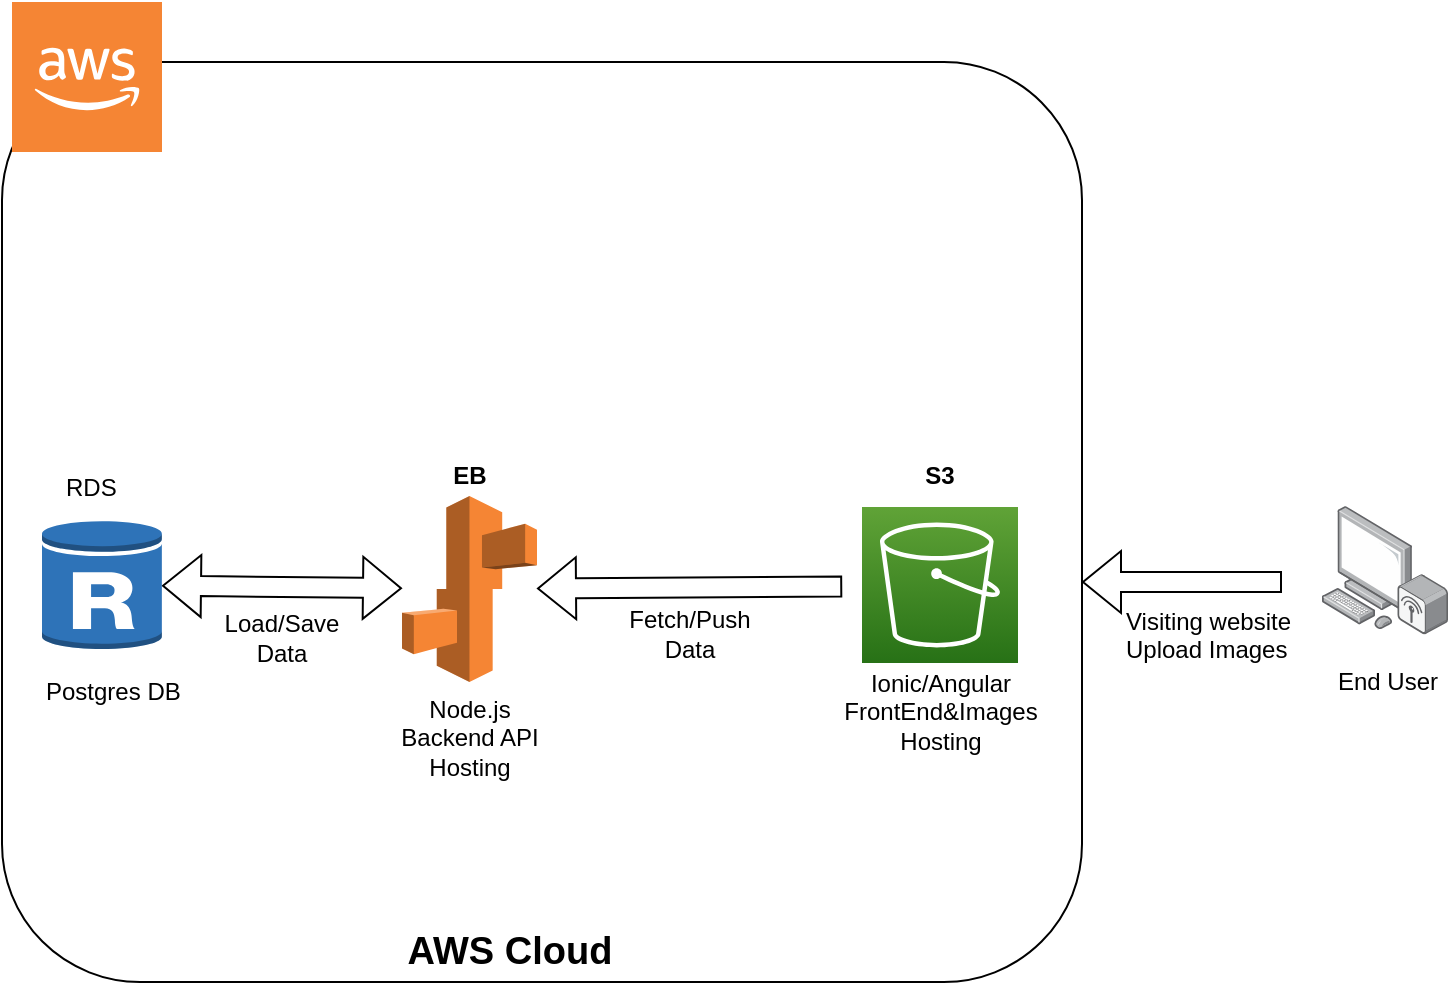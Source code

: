 <mxfile version="21.6.3" type="device">
  <diagram name="Page-1" id="EOmVhAcMsrK23btyljUI">
    <mxGraphModel dx="2522" dy="1345" grid="1" gridSize="10" guides="1" tooltips="1" connect="1" arrows="1" fold="1" page="1" pageScale="1" pageWidth="827" pageHeight="1169" math="0" shadow="0">
      <root>
        <mxCell id="0" />
        <mxCell id="1" parent="0" />
        <mxCell id="bJhGB-E1iheekT7-a5H4-14" value="" style="rounded=1;whiteSpace=wrap;html=1;" parent="1" vertex="1">
          <mxGeometry x="100" y="50" width="540" height="460" as="geometry" />
        </mxCell>
        <mxCell id="bJhGB-E1iheekT7-a5H4-1" value="" style="sketch=0;points=[[0,0,0],[0.25,0,0],[0.5,0,0],[0.75,0,0],[1,0,0],[0,1,0],[0.25,1,0],[0.5,1,0],[0.75,1,0],[1,1,0],[0,0.25,0],[0,0.5,0],[0,0.75,0],[1,0.25,0],[1,0.5,0],[1,0.75,0]];outlineConnect=0;fontColor=#232F3E;gradientColor=#60A337;gradientDirection=north;fillColor=#277116;strokeColor=#ffffff;dashed=0;verticalLabelPosition=bottom;verticalAlign=top;align=center;html=1;fontSize=12;fontStyle=0;aspect=fixed;shape=mxgraph.aws4.resourceIcon;resIcon=mxgraph.aws4.s3;" parent="1" vertex="1">
          <mxGeometry x="530" y="272.5" width="78" height="78" as="geometry" />
        </mxCell>
        <mxCell id="bJhGB-E1iheekT7-a5H4-2" value="" style="outlineConnect=0;dashed=0;verticalLabelPosition=bottom;verticalAlign=top;align=center;html=1;shape=mxgraph.aws3.elastic_beanstalk;fillColor=#F58534;gradientColor=none;" parent="1" vertex="1">
          <mxGeometry x="300" y="267" width="67.5" height="93" as="geometry" />
        </mxCell>
        <mxCell id="bJhGB-E1iheekT7-a5H4-3" value="S3" style="text;html=1;strokeColor=none;fillColor=none;align=center;verticalAlign=middle;whiteSpace=wrap;rounded=0;fontStyle=1" parent="1" vertex="1">
          <mxGeometry x="539" y="242" width="60" height="30" as="geometry" />
        </mxCell>
        <mxCell id="bJhGB-E1iheekT7-a5H4-4" value="Ionic/Angular FrontEnd&amp;amp;Images Hosting" style="text;html=1;strokeColor=none;fillColor=none;align=center;verticalAlign=middle;whiteSpace=wrap;rounded=0;" parent="1" vertex="1">
          <mxGeometry x="533.5" y="350.5" width="71" height="49.5" as="geometry" />
        </mxCell>
        <mxCell id="bJhGB-E1iheekT7-a5H4-5" value="&lt;b&gt;EB&lt;/b&gt;" style="text;html=1;strokeColor=none;fillColor=none;align=center;verticalAlign=middle;whiteSpace=wrap;rounded=0;" parent="1" vertex="1">
          <mxGeometry x="303.75" y="242" width="60" height="30" as="geometry" />
        </mxCell>
        <mxCell id="bJhGB-E1iheekT7-a5H4-6" value="Node.js &#xa;Backend API &#xa;Hosting" style="text;whiteSpace=wrap;align=center;" parent="1" vertex="1">
          <mxGeometry x="283.75" y="360" width="100" height="60" as="geometry" />
        </mxCell>
        <mxCell id="bJhGB-E1iheekT7-a5H4-9" value="" style="shape=flexArrow;endArrow=classic;html=1;rounded=0;exitX=0.778;exitY=0.57;exitDx=0;exitDy=0;exitPerimeter=0;" parent="1" source="bJhGB-E1iheekT7-a5H4-14" target="bJhGB-E1iheekT7-a5H4-2" edge="1">
          <mxGeometry width="50" height="50" relative="1" as="geometry">
            <mxPoint x="510" y="312" as="sourcePoint" />
            <mxPoint x="440" y="660" as="targetPoint" />
          </mxGeometry>
        </mxCell>
        <mxCell id="bJhGB-E1iheekT7-a5H4-11" value="" style="shape=flexArrow;endArrow=classic;startArrow=classic;html=1;rounded=0;" parent="1" source="bJhGB-E1iheekT7-a5H4-2" target="bJhGB-E1iheekT7-a5H4-18" edge="1">
          <mxGeometry width="100" height="100" relative="1" as="geometry">
            <mxPoint x="360" y="730" as="sourcePoint" />
            <mxPoint x="460" y="630" as="targetPoint" />
          </mxGeometry>
        </mxCell>
        <mxCell id="bJhGB-E1iheekT7-a5H4-12" value="" style="image;points=[];aspect=fixed;html=1;align=center;shadow=0;dashed=0;image=img/lib/allied_telesis/computer_and_terminals/Personal_Computer_Wireless.svg;" parent="1" vertex="1">
          <mxGeometry x="760" y="272" width="63" height="64.2" as="geometry" />
        </mxCell>
        <mxCell id="bJhGB-E1iheekT7-a5H4-13" value="" style="shape=flexArrow;endArrow=classic;html=1;rounded=0;" parent="1" edge="1">
          <mxGeometry width="50" height="50" relative="1" as="geometry">
            <mxPoint x="740" y="310" as="sourcePoint" />
            <mxPoint x="640" y="310" as="targetPoint" />
          </mxGeometry>
        </mxCell>
        <mxCell id="bJhGB-E1iheekT7-a5H4-15" value="End User" style="text;html=1;strokeColor=none;fillColor=none;align=center;verticalAlign=middle;whiteSpace=wrap;rounded=0;" parent="1" vertex="1">
          <mxGeometry x="763" y="344.5" width="60" height="30" as="geometry" />
        </mxCell>
        <mxCell id="bJhGB-E1iheekT7-a5H4-16" value="Visiting website&#xa;Upload Images" style="text;whiteSpace=wrap;" parent="1" vertex="1">
          <mxGeometry x="660" y="315.5" width="90" height="40" as="geometry" />
        </mxCell>
        <mxCell id="bJhGB-E1iheekT7-a5H4-18" value="" style="outlineConnect=0;dashed=0;verticalLabelPosition=bottom;verticalAlign=top;align=center;html=1;shape=mxgraph.aws3.rds_db_instance_read_replica;fillColor=#2E73B8;gradientColor=none;" parent="1" vertex="1">
          <mxGeometry x="120" y="278.5" width="60" height="66" as="geometry" />
        </mxCell>
        <mxCell id="bJhGB-E1iheekT7-a5H4-22" value="Postgres DB" style="text;whiteSpace=wrap;" parent="1" vertex="1">
          <mxGeometry x="120" y="350.5" width="90" height="40" as="geometry" />
        </mxCell>
        <mxCell id="bJhGB-E1iheekT7-a5H4-23" value="" style="outlineConnect=0;dashed=0;verticalLabelPosition=bottom;verticalAlign=top;align=center;html=1;shape=mxgraph.aws3.cloud_2;fillColor=#F58534;gradientColor=none;" parent="1" vertex="1">
          <mxGeometry x="105" y="20" width="75" height="75" as="geometry" />
        </mxCell>
        <mxCell id="bJhGB-E1iheekT7-a5H4-25" value="Fetch/Push Data" style="text;html=1;strokeColor=none;fillColor=none;align=center;verticalAlign=middle;whiteSpace=wrap;rounded=0;" parent="1" vertex="1">
          <mxGeometry x="414" y="320.5" width="60" height="30" as="geometry" />
        </mxCell>
        <mxCell id="bJhGB-E1iheekT7-a5H4-26" value="Load/Save&lt;br&gt;Data" style="text;html=1;strokeColor=none;fillColor=none;align=center;verticalAlign=middle;whiteSpace=wrap;rounded=0;" parent="1" vertex="1">
          <mxGeometry x="210" y="323" width="60" height="30" as="geometry" />
        </mxCell>
        <mxCell id="bJhGB-E1iheekT7-a5H4-30" value="AWS Cloud" style="text;html=1;strokeColor=none;fillColor=none;align=center;verticalAlign=middle;whiteSpace=wrap;rounded=0;fontStyle=1;fontSize=19;" parent="1" vertex="1">
          <mxGeometry x="283.75" y="470" width="140" height="50" as="geometry" />
        </mxCell>
        <mxCell id="fy2tqqkMklNVg-PlzqiI-2" value="RDS" style="text;whiteSpace=wrap;" vertex="1" parent="1">
          <mxGeometry x="130" y="248.5" width="40" height="30" as="geometry" />
        </mxCell>
      </root>
    </mxGraphModel>
  </diagram>
</mxfile>
